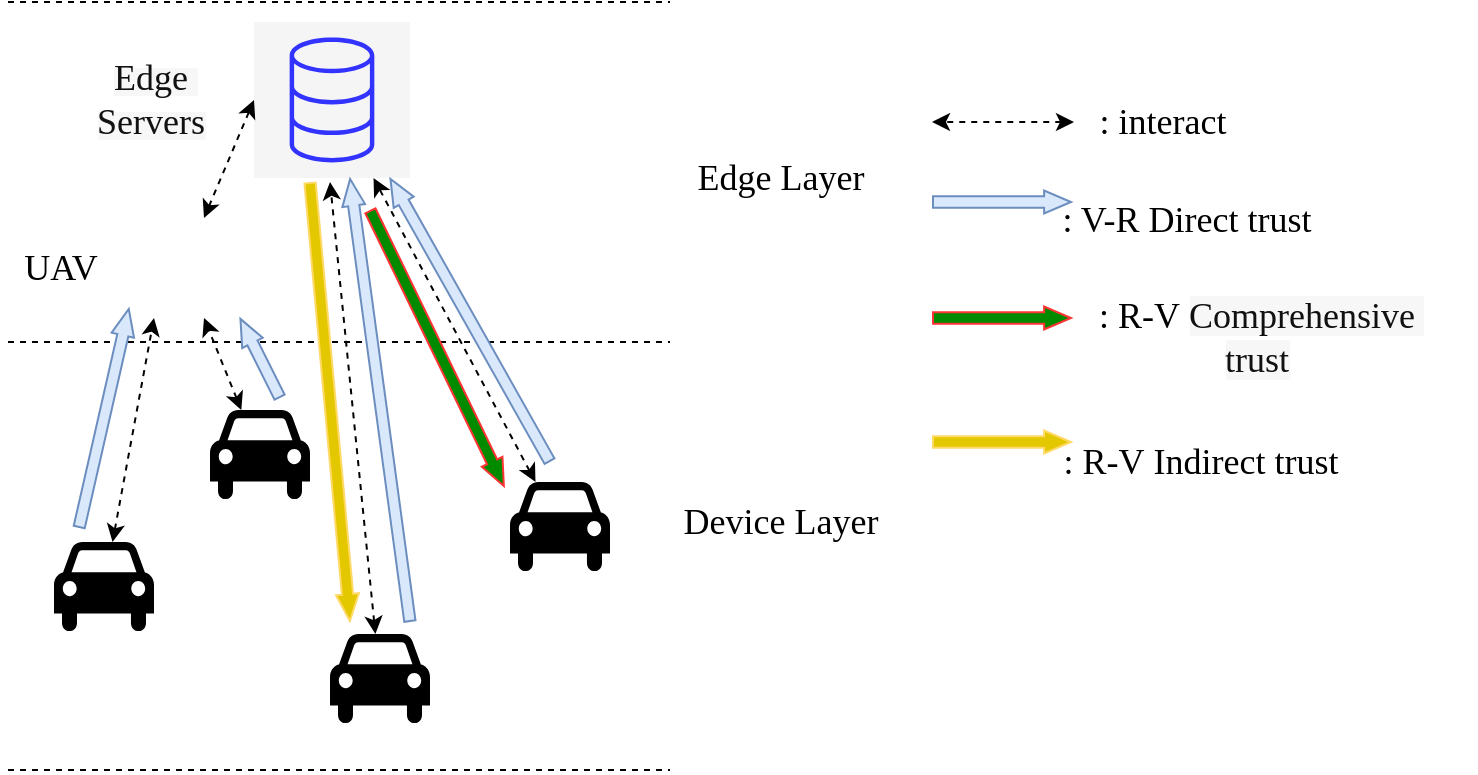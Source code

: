<mxfile version="24.7.17">
  <diagram name="第 1 页" id="1d8SHGeGfvOVqpzbg15v">
    <mxGraphModel dx="1540" dy="1109" grid="1" gridSize="10" guides="1" tooltips="1" connect="1" arrows="1" fold="1" page="1" pageScale="1" pageWidth="827" pageHeight="1169" math="0" shadow="0">
      <root>
        <mxCell id="0" />
        <mxCell id="1" parent="0" />
        <mxCell id="uieHpV8FjPhWit5BXzTf-2" value="" style="sketch=0;points=[[0,0,0],[0.25,0,0],[0.5,0,0],[0.75,0,0],[1,0,0],[0,1,0],[0.25,1,0],[0.5,1,0],[0.75,1,0],[1,1,0],[0,0.25,0],[0,0.5,0],[0,0.75,0],[1,0.25,0],[1,0.5,0],[1,0.75,0]];outlineConnect=0;fontColor=#333333;fillColor=#f5f5f5;strokeColor=#3333FF;dashed=0;verticalLabelPosition=bottom;verticalAlign=top;align=center;html=1;fontSize=12;fontStyle=0;aspect=fixed;shape=mxgraph.aws4.resourceIcon;resIcon=mxgraph.aws4.database;" vertex="1" parent="1">
          <mxGeometry x="-329" y="210" width="78" height="78" as="geometry" />
        </mxCell>
        <mxCell id="uieHpV8FjPhWit5BXzTf-4" value="" style="endArrow=none;dashed=1;html=1;rounded=0;" edge="1" parent="1">
          <mxGeometry width="50" height="50" relative="1" as="geometry">
            <mxPoint x="-452" y="200" as="sourcePoint" />
            <mxPoint x="-121" y="200" as="targetPoint" />
          </mxGeometry>
        </mxCell>
        <mxCell id="uieHpV8FjPhWit5BXzTf-5" value="" style="endArrow=none;dashed=1;html=1;rounded=0;" edge="1" parent="1">
          <mxGeometry width="50" height="50" relative="1" as="geometry">
            <mxPoint x="-452" y="370" as="sourcePoint" />
            <mxPoint x="-121" y="370" as="targetPoint" />
          </mxGeometry>
        </mxCell>
        <mxCell id="uieHpV8FjPhWit5BXzTf-6" value="&lt;font style=&quot;font-size: 18px;&quot; face=&quot;Times New Roman&quot;&gt;Edge Layer&lt;/font&gt;" style="text;html=1;align=center;verticalAlign=middle;resizable=0;points=[];autosize=1;strokeColor=none;fillColor=none;" vertex="1" parent="1">
          <mxGeometry x="-121" y="268" width="110" height="40" as="geometry" />
        </mxCell>
        <mxCell id="uieHpV8FjPhWit5BXzTf-7" value="&lt;span style=&quot;color: rgb(17, 17, 17); text-align: start; white-space: pre-wrap; background-color: rgb(247, 247, 247);&quot;&gt;&lt;font style=&quot;font-size: 18px;&quot; face=&quot;Times New Roman&quot;&gt;Edge Servers&lt;/font&gt;&lt;/span&gt;" style="text;html=1;align=center;verticalAlign=middle;resizable=0;points=[];autosize=1;strokeColor=none;fillColor=none;" vertex="1" parent="1">
          <mxGeometry x="-441" y="229" width="120" height="40" as="geometry" />
        </mxCell>
        <mxCell id="uieHpV8FjPhWit5BXzTf-10" value="" style="shape=image;html=1;verticalAlign=top;verticalLabelPosition=bottom;labelBackgroundColor=#ffffff;imageAspect=0;aspect=fixed;image=https://cdn1.iconfinder.com/data/icons/vehicle-37/24/Drone-128.png" vertex="1" parent="1">
          <mxGeometry x="-379" y="308" width="50" height="50" as="geometry" />
        </mxCell>
        <mxCell id="uieHpV8FjPhWit5BXzTf-11" value="&lt;font style=&quot;font-size: 18px;&quot; face=&quot;Times New Roman&quot;&gt;UAV&lt;/font&gt;" style="text;html=1;align=center;verticalAlign=middle;resizable=0;points=[];autosize=1;strokeColor=none;fillColor=none;" vertex="1" parent="1">
          <mxGeometry x="-456" y="313" width="60" height="40" as="geometry" />
        </mxCell>
        <mxCell id="uieHpV8FjPhWit5BXzTf-12" value="&lt;font style=&quot;font-size: 18px;&quot; face=&quot;Times New Roman&quot;&gt;Device Layer&lt;/font&gt;" style="text;html=1;align=center;verticalAlign=middle;resizable=0;points=[];autosize=1;strokeColor=none;fillColor=none;" vertex="1" parent="1">
          <mxGeometry x="-126" y="440" width="120" height="40" as="geometry" />
        </mxCell>
        <mxCell id="uieHpV8FjPhWit5BXzTf-21" style="rounded=0;orthogonalLoop=1;jettySize=auto;html=1;startArrow=classic;startFill=1;dashed=1;entryX=0;entryY=1;entryDx=0;entryDy=0;" edge="1" parent="1" source="uieHpV8FjPhWit5BXzTf-13" target="uieHpV8FjPhWit5BXzTf-10">
          <mxGeometry relative="1" as="geometry">
            <mxPoint x="-351" y="360" as="targetPoint" />
          </mxGeometry>
        </mxCell>
        <mxCell id="uieHpV8FjPhWit5BXzTf-13" value="" style="shape=mxgraph.signs.transportation.car_4;html=1;pointerEvents=1;fillColor=#000000;strokeColor=none;verticalLabelPosition=bottom;verticalAlign=top;align=center;" vertex="1" parent="1">
          <mxGeometry x="-429" y="470" width="50" height="46" as="geometry" />
        </mxCell>
        <mxCell id="uieHpV8FjPhWit5BXzTf-23" style="rounded=0;orthogonalLoop=1;jettySize=auto;html=1;startArrow=classic;startFill=1;dashed=1;" edge="1" parent="1" source="uieHpV8FjPhWit5BXzTf-14">
          <mxGeometry relative="1" as="geometry">
            <mxPoint x="-291" y="290" as="targetPoint" />
          </mxGeometry>
        </mxCell>
        <mxCell id="uieHpV8FjPhWit5BXzTf-14" value="" style="shape=mxgraph.signs.transportation.car_4;html=1;pointerEvents=1;fillColor=#000000;strokeColor=none;verticalLabelPosition=bottom;verticalAlign=top;align=center;" vertex="1" parent="1">
          <mxGeometry x="-291" y="516" width="50" height="46" as="geometry" />
        </mxCell>
        <mxCell id="uieHpV8FjPhWit5BXzTf-22" style="rounded=0;orthogonalLoop=1;jettySize=auto;html=1;startArrow=classic;startFill=1;dashed=1;" edge="1" parent="1" source="uieHpV8FjPhWit5BXzTf-15" target="uieHpV8FjPhWit5BXzTf-2">
          <mxGeometry relative="1" as="geometry">
            <mxPoint x="-291" y="290" as="targetPoint" />
          </mxGeometry>
        </mxCell>
        <mxCell id="uieHpV8FjPhWit5BXzTf-15" value="" style="shape=mxgraph.signs.transportation.car_4;html=1;pointerEvents=1;fillColor=#000000;strokeColor=none;verticalLabelPosition=bottom;verticalAlign=top;align=center;" vertex="1" parent="1">
          <mxGeometry x="-201" y="440" width="50" height="46" as="geometry" />
        </mxCell>
        <mxCell id="uieHpV8FjPhWit5BXzTf-20" style="rounded=0;orthogonalLoop=1;jettySize=auto;html=1;entryX=0.5;entryY=1;entryDx=0;entryDy=0;startArrow=classic;startFill=1;dashed=1;" edge="1" parent="1" source="uieHpV8FjPhWit5BXzTf-16" target="uieHpV8FjPhWit5BXzTf-10">
          <mxGeometry relative="1" as="geometry" />
        </mxCell>
        <mxCell id="uieHpV8FjPhWit5BXzTf-16" value="" style="shape=mxgraph.signs.transportation.car_4;html=1;pointerEvents=1;fillColor=#000000;strokeColor=none;verticalLabelPosition=bottom;verticalAlign=top;align=center;" vertex="1" parent="1">
          <mxGeometry x="-351" y="404" width="50" height="46" as="geometry" />
        </mxCell>
        <mxCell id="uieHpV8FjPhWit5BXzTf-19" style="rounded=0;orthogonalLoop=1;jettySize=auto;html=1;exitX=0.5;exitY=0;exitDx=0;exitDy=0;entryX=0;entryY=0.5;entryDx=0;entryDy=0;entryPerimeter=0;startArrow=classic;startFill=1;dashed=1;" edge="1" parent="1" source="uieHpV8FjPhWit5BXzTf-10" target="uieHpV8FjPhWit5BXzTf-2">
          <mxGeometry relative="1" as="geometry" />
        </mxCell>
        <mxCell id="uieHpV8FjPhWit5BXzTf-32" value="" style="shape=flexArrow;endArrow=classic;startArrow=none;html=1;rounded=0;startFill=0;strokeColor=#6c8ebf;fillColor=#dae8fc;width=5.634;strokeWidth=1;endSize=4.146;startSize=2;endWidth=4.84;" edge="1" parent="1">
          <mxGeometry width="100" height="100" relative="1" as="geometry">
            <mxPoint x="-316" y="398" as="sourcePoint" />
            <mxPoint x="-336" y="358" as="targetPoint" />
          </mxGeometry>
        </mxCell>
        <mxCell id="uieHpV8FjPhWit5BXzTf-33" value="" style="shape=flexArrow;endArrow=classic;startArrow=none;html=1;rounded=0;startFill=0;strokeColor=#6c8ebf;fillColor=#dae8fc;width=5.634;strokeWidth=1;endSize=4.146;startSize=2;endWidth=4.84;" edge="1" parent="1">
          <mxGeometry width="100" height="100" relative="1" as="geometry">
            <mxPoint x="-416.5" y="463" as="sourcePoint" />
            <mxPoint x="-391.5" y="353" as="targetPoint" />
          </mxGeometry>
        </mxCell>
        <mxCell id="uieHpV8FjPhWit5BXzTf-34" value="" style="shape=flexArrow;endArrow=classic;startArrow=none;html=1;rounded=0;startFill=0;strokeColor=#6c8ebf;fillColor=#dae8fc;width=5.634;strokeWidth=1;endSize=4.146;startSize=2;endWidth=4.84;" edge="1" parent="1">
          <mxGeometry width="100" height="100" relative="1" as="geometry">
            <mxPoint x="-251" y="510" as="sourcePoint" />
            <mxPoint x="-281" y="288" as="targetPoint" />
          </mxGeometry>
        </mxCell>
        <mxCell id="uieHpV8FjPhWit5BXzTf-35" value="" style="shape=flexArrow;endArrow=classic;startArrow=none;html=1;rounded=0;startFill=0;strokeColor=#6c8ebf;fillColor=#dae8fc;width=5.634;strokeWidth=1;endSize=4.146;startSize=2;endWidth=4.84;" edge="1" parent="1">
          <mxGeometry width="100" height="100" relative="1" as="geometry">
            <mxPoint x="-181" y="430" as="sourcePoint" />
            <mxPoint x="-261" y="288" as="targetPoint" />
          </mxGeometry>
        </mxCell>
        <mxCell id="uieHpV8FjPhWit5BXzTf-36" value="" style="shape=flexArrow;endArrow=classic;startArrow=none;html=1;rounded=0;startFill=0;strokeColor=#FF3333;fillColor=#008a00;width=5.634;strokeWidth=1;endSize=4.146;startSize=2;endWidth=4.84;entryX=-0.057;entryY=0.053;entryDx=0;entryDy=0;entryPerimeter=0;" edge="1" parent="1" target="uieHpV8FjPhWit5BXzTf-15">
          <mxGeometry width="100" height="100" relative="1" as="geometry">
            <mxPoint x="-271" y="304" as="sourcePoint" />
            <mxPoint x="-231" y="404" as="targetPoint" />
          </mxGeometry>
        </mxCell>
        <mxCell id="uieHpV8FjPhWit5BXzTf-37" value="" style="shape=flexArrow;endArrow=classic;startArrow=none;html=1;rounded=0;startFill=0;strokeColor=#FFD966;fillColor=#e3c800;width=5.634;strokeWidth=1;endSize=4.146;startSize=2;endWidth=4.84;" edge="1" parent="1">
          <mxGeometry width="100" height="100" relative="1" as="geometry">
            <mxPoint x="-301" y="290" as="sourcePoint" />
            <mxPoint x="-281" y="510" as="targetPoint" />
          </mxGeometry>
        </mxCell>
        <mxCell id="uieHpV8FjPhWit5BXzTf-38" value="" style="endArrow=none;dashed=1;html=1;rounded=0;" edge="1" parent="1">
          <mxGeometry width="50" height="50" relative="1" as="geometry">
            <mxPoint x="-452" y="584" as="sourcePoint" />
            <mxPoint x="-121" y="584" as="targetPoint" />
          </mxGeometry>
        </mxCell>
        <mxCell id="uieHpV8FjPhWit5BXzTf-40" style="rounded=0;orthogonalLoop=1;jettySize=auto;html=1;startArrow=classic;startFill=1;dashed=1;" edge="1" parent="1">
          <mxGeometry relative="1" as="geometry">
            <mxPoint x="10" y="260" as="targetPoint" />
            <mxPoint x="81" y="260" as="sourcePoint" />
          </mxGeometry>
        </mxCell>
        <mxCell id="uieHpV8FjPhWit5BXzTf-41" value="&lt;font style=&quot;font-size: 18px;&quot; face=&quot;Times New Roman&quot;&gt;: interact&lt;/font&gt;" style="text;html=1;align=center;verticalAlign=middle;resizable=0;points=[];autosize=1;strokeColor=none;fillColor=none;" vertex="1" parent="1">
          <mxGeometry x="80" y="240" width="90" height="40" as="geometry" />
        </mxCell>
        <mxCell id="uieHpV8FjPhWit5BXzTf-42" value="" style="shape=flexArrow;endArrow=classic;startArrow=none;html=1;rounded=0;startFill=0;strokeColor=#6c8ebf;fillColor=#dae8fc;width=5.634;strokeWidth=1;endSize=4.146;startSize=2;endWidth=4.84;" edge="1" parent="1">
          <mxGeometry width="100" height="100" relative="1" as="geometry">
            <mxPoint x="10" y="300" as="sourcePoint" />
            <mxPoint x="80" y="300" as="targetPoint" />
          </mxGeometry>
        </mxCell>
        <mxCell id="uieHpV8FjPhWit5BXzTf-43" value="&lt;font style=&quot;font-size: 18px;&quot; face=&quot;Times New Roman&quot;&gt;: V-R&amp;nbsp;&lt;span style=&quot;text-wrap-mode: wrap;&quot;&gt;Direct trust&lt;/span&gt;&lt;/font&gt;" style="text;html=1;align=center;verticalAlign=middle;resizable=0;points=[];autosize=1;strokeColor=none;fillColor=none;" vertex="1" parent="1">
          <mxGeometry x="62" y="289" width="150" height="40" as="geometry" />
        </mxCell>
        <mxCell id="uieHpV8FjPhWit5BXzTf-44" value="" style="shape=flexArrow;endArrow=classic;startArrow=none;html=1;rounded=0;startFill=0;strokeColor=#FF3333;fillColor=#008a00;width=5.634;strokeWidth=1;endSize=4.146;startSize=2;endWidth=4.84;" edge="1" parent="1">
          <mxGeometry width="100" height="100" relative="1" as="geometry">
            <mxPoint x="10" y="358" as="sourcePoint" />
            <mxPoint x="80" y="358" as="targetPoint" />
          </mxGeometry>
        </mxCell>
        <mxCell id="uieHpV8FjPhWit5BXzTf-45" value="&lt;font style=&quot;font-size: 18px;&quot; face=&quot;Times New Roman&quot;&gt;: R-V&amp;nbsp;&lt;/font&gt;&lt;span style=&quot;color: rgb(17, 17, 17); font-family: &amp;quot;Times New Roman&amp;quot;; font-size: 18px; text-align: start; white-space: pre-wrap; background-color: rgb(247, 247, 247);&quot;&gt;Comprehensive trust&lt;/span&gt;" style="text;html=1;align=center;verticalAlign=middle;resizable=0;points=[];autosize=1;strokeColor=none;fillColor=none;" vertex="1" parent="1">
          <mxGeometry x="62" y="348" width="220" height="40" as="geometry" />
        </mxCell>
        <mxCell id="uieHpV8FjPhWit5BXzTf-46" value="" style="shape=flexArrow;endArrow=classic;startArrow=none;html=1;rounded=0;startFill=0;strokeColor=#FFD966;fillColor=#e3c800;width=5.634;strokeWidth=1;endSize=4.146;startSize=2;endWidth=4.84;" edge="1" parent="1">
          <mxGeometry width="100" height="100" relative="1" as="geometry">
            <mxPoint x="10" y="420" as="sourcePoint" />
            <mxPoint x="80" y="420" as="targetPoint" />
          </mxGeometry>
        </mxCell>
        <mxCell id="uieHpV8FjPhWit5BXzTf-47" value="&lt;font style=&quot;font-size: 18px;&quot; face=&quot;Times New Roman&quot;&gt;: R-V&amp;nbsp;&lt;/font&gt;&lt;span style=&quot;font-family: &amp;quot;Times New Roman&amp;quot;; font-size: 18px; text-wrap-mode: wrap;&quot;&gt;Indirect trust&lt;/span&gt;" style="text;html=1;align=center;verticalAlign=middle;resizable=0;points=[];autosize=1;strokeColor=none;fillColor=none;" vertex="1" parent="1">
          <mxGeometry x="64" y="410" width="160" height="40" as="geometry" />
        </mxCell>
      </root>
    </mxGraphModel>
  </diagram>
</mxfile>
